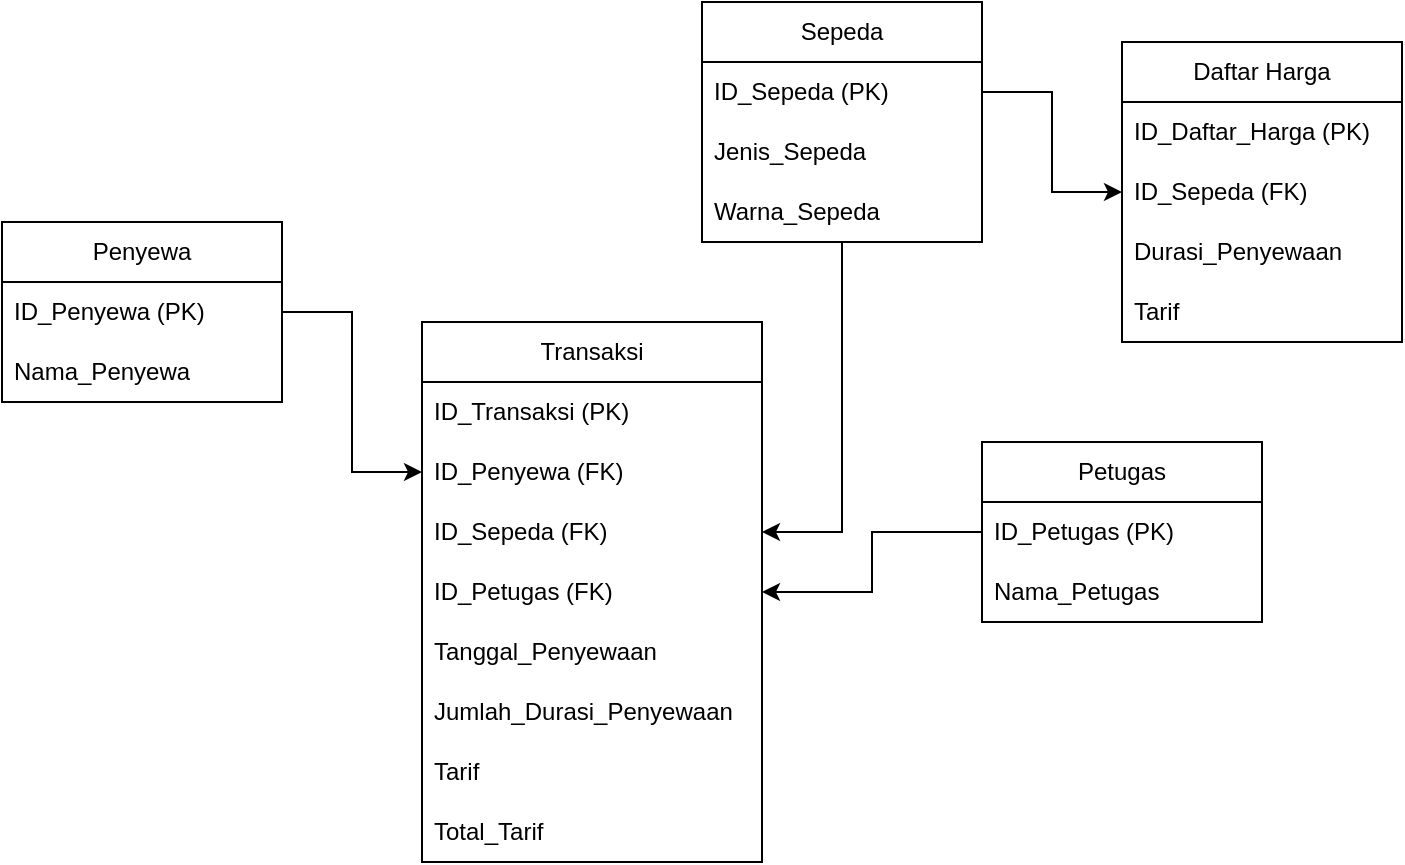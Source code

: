 <mxfile version="21.2.8" type="device">
  <diagram name="Page-1" id="s7vQZoyZ-9lrZgvD8jJZ">
    <mxGraphModel dx="1098" dy="828" grid="1" gridSize="10" guides="1" tooltips="1" connect="1" arrows="1" fold="1" page="1" pageScale="1" pageWidth="850" pageHeight="1100" math="0" shadow="0">
      <root>
        <mxCell id="0" />
        <mxCell id="1" parent="0" />
        <mxCell id="MNZOhGFVjN7HRi8V5kxf-2" value="Penyewa" style="swimlane;fontStyle=0;childLayout=stackLayout;horizontal=1;startSize=30;horizontalStack=0;resizeParent=1;resizeParentMax=0;resizeLast=0;collapsible=1;marginBottom=0;whiteSpace=wrap;html=1;" vertex="1" parent="1">
          <mxGeometry x="30" y="220" width="140" height="90" as="geometry" />
        </mxCell>
        <mxCell id="MNZOhGFVjN7HRi8V5kxf-3" value="ID_Penyewa (PK)" style="text;strokeColor=none;fillColor=none;align=left;verticalAlign=middle;spacingLeft=4;spacingRight=4;overflow=hidden;points=[[0,0.5],[1,0.5]];portConstraint=eastwest;rotatable=0;whiteSpace=wrap;html=1;" vertex="1" parent="MNZOhGFVjN7HRi8V5kxf-2">
          <mxGeometry y="30" width="140" height="30" as="geometry" />
        </mxCell>
        <mxCell id="MNZOhGFVjN7HRi8V5kxf-4" value="Nama_Penyewa" style="text;strokeColor=none;fillColor=none;align=left;verticalAlign=middle;spacingLeft=4;spacingRight=4;overflow=hidden;points=[[0,0.5],[1,0.5]];portConstraint=eastwest;rotatable=0;whiteSpace=wrap;html=1;" vertex="1" parent="MNZOhGFVjN7HRi8V5kxf-2">
          <mxGeometry y="60" width="140" height="30" as="geometry" />
        </mxCell>
        <mxCell id="MNZOhGFVjN7HRi8V5kxf-36" style="edgeStyle=orthogonalEdgeStyle;rounded=0;orthogonalLoop=1;jettySize=auto;html=1;entryX=1;entryY=0.5;entryDx=0;entryDy=0;" edge="1" parent="1" source="MNZOhGFVjN7HRi8V5kxf-6" target="MNZOhGFVjN7HRi8V5kxf-21">
          <mxGeometry relative="1" as="geometry" />
        </mxCell>
        <mxCell id="MNZOhGFVjN7HRi8V5kxf-6" value="Sepeda" style="swimlane;fontStyle=0;childLayout=stackLayout;horizontal=1;startSize=30;horizontalStack=0;resizeParent=1;resizeParentMax=0;resizeLast=0;collapsible=1;marginBottom=0;whiteSpace=wrap;html=1;" vertex="1" parent="1">
          <mxGeometry x="380" y="110" width="140" height="120" as="geometry" />
        </mxCell>
        <mxCell id="MNZOhGFVjN7HRi8V5kxf-7" value="ID_Sepeda (PK)" style="text;strokeColor=none;fillColor=none;align=left;verticalAlign=middle;spacingLeft=4;spacingRight=4;overflow=hidden;points=[[0,0.5],[1,0.5]];portConstraint=eastwest;rotatable=0;whiteSpace=wrap;html=1;" vertex="1" parent="MNZOhGFVjN7HRi8V5kxf-6">
          <mxGeometry y="30" width="140" height="30" as="geometry" />
        </mxCell>
        <mxCell id="MNZOhGFVjN7HRi8V5kxf-8" value="Jenis_Sepeda" style="text;strokeColor=none;fillColor=none;align=left;verticalAlign=middle;spacingLeft=4;spacingRight=4;overflow=hidden;points=[[0,0.5],[1,0.5]];portConstraint=eastwest;rotatable=0;whiteSpace=wrap;html=1;" vertex="1" parent="MNZOhGFVjN7HRi8V5kxf-6">
          <mxGeometry y="60" width="140" height="30" as="geometry" />
        </mxCell>
        <mxCell id="MNZOhGFVjN7HRi8V5kxf-9" value="Warna_Sepeda" style="text;strokeColor=none;fillColor=none;align=left;verticalAlign=middle;spacingLeft=4;spacingRight=4;overflow=hidden;points=[[0,0.5],[1,0.5]];portConstraint=eastwest;rotatable=0;whiteSpace=wrap;html=1;" vertex="1" parent="MNZOhGFVjN7HRi8V5kxf-6">
          <mxGeometry y="90" width="140" height="30" as="geometry" />
        </mxCell>
        <mxCell id="MNZOhGFVjN7HRi8V5kxf-12" value="Petugas" style="swimlane;fontStyle=0;childLayout=stackLayout;horizontal=1;startSize=30;horizontalStack=0;resizeParent=1;resizeParentMax=0;resizeLast=0;collapsible=1;marginBottom=0;whiteSpace=wrap;html=1;" vertex="1" parent="1">
          <mxGeometry x="520" y="330" width="140" height="90" as="geometry" />
        </mxCell>
        <mxCell id="MNZOhGFVjN7HRi8V5kxf-13" value="ID_Petugas (PK)" style="text;strokeColor=none;fillColor=none;align=left;verticalAlign=middle;spacingLeft=4;spacingRight=4;overflow=hidden;points=[[0,0.5],[1,0.5]];portConstraint=eastwest;rotatable=0;whiteSpace=wrap;html=1;" vertex="1" parent="MNZOhGFVjN7HRi8V5kxf-12">
          <mxGeometry y="30" width="140" height="30" as="geometry" />
        </mxCell>
        <mxCell id="MNZOhGFVjN7HRi8V5kxf-14" value="Nama_Petugas" style="text;strokeColor=none;fillColor=none;align=left;verticalAlign=middle;spacingLeft=4;spacingRight=4;overflow=hidden;points=[[0,0.5],[1,0.5]];portConstraint=eastwest;rotatable=0;whiteSpace=wrap;html=1;" vertex="1" parent="MNZOhGFVjN7HRi8V5kxf-12">
          <mxGeometry y="60" width="140" height="30" as="geometry" />
        </mxCell>
        <mxCell id="MNZOhGFVjN7HRi8V5kxf-15" value="Transaksi" style="swimlane;fontStyle=0;childLayout=stackLayout;horizontal=1;startSize=30;horizontalStack=0;resizeParent=1;resizeParentMax=0;resizeLast=0;collapsible=1;marginBottom=0;whiteSpace=wrap;html=1;" vertex="1" parent="1">
          <mxGeometry x="240" y="270" width="170" height="270" as="geometry" />
        </mxCell>
        <mxCell id="MNZOhGFVjN7HRi8V5kxf-16" value="ID_Transaksi (PK)" style="text;strokeColor=none;fillColor=none;align=left;verticalAlign=middle;spacingLeft=4;spacingRight=4;overflow=hidden;points=[[0,0.5],[1,0.5]];portConstraint=eastwest;rotatable=0;whiteSpace=wrap;html=1;" vertex="1" parent="MNZOhGFVjN7HRi8V5kxf-15">
          <mxGeometry y="30" width="170" height="30" as="geometry" />
        </mxCell>
        <mxCell id="MNZOhGFVjN7HRi8V5kxf-20" value="ID_Penyewa (FK)" style="text;strokeColor=none;fillColor=none;align=left;verticalAlign=middle;spacingLeft=4;spacingRight=4;overflow=hidden;points=[[0,0.5],[1,0.5]];portConstraint=eastwest;rotatable=0;whiteSpace=wrap;html=1;" vertex="1" parent="MNZOhGFVjN7HRi8V5kxf-15">
          <mxGeometry y="60" width="170" height="30" as="geometry" />
        </mxCell>
        <mxCell id="MNZOhGFVjN7HRi8V5kxf-21" value="ID_Sepeda (FK)" style="text;strokeColor=none;fillColor=none;align=left;verticalAlign=middle;spacingLeft=4;spacingRight=4;overflow=hidden;points=[[0,0.5],[1,0.5]];portConstraint=eastwest;rotatable=0;whiteSpace=wrap;html=1;" vertex="1" parent="MNZOhGFVjN7HRi8V5kxf-15">
          <mxGeometry y="90" width="170" height="30" as="geometry" />
        </mxCell>
        <mxCell id="MNZOhGFVjN7HRi8V5kxf-22" value="ID_Petugas (FK)" style="text;strokeColor=none;fillColor=none;align=left;verticalAlign=middle;spacingLeft=4;spacingRight=4;overflow=hidden;points=[[0,0.5],[1,0.5]];portConstraint=eastwest;rotatable=0;whiteSpace=wrap;html=1;" vertex="1" parent="MNZOhGFVjN7HRi8V5kxf-15">
          <mxGeometry y="120" width="170" height="30" as="geometry" />
        </mxCell>
        <mxCell id="MNZOhGFVjN7HRi8V5kxf-18" value="Tanggal_Penyewaan" style="text;strokeColor=none;fillColor=none;align=left;verticalAlign=middle;spacingLeft=4;spacingRight=4;overflow=hidden;points=[[0,0.5],[1,0.5]];portConstraint=eastwest;rotatable=0;whiteSpace=wrap;html=1;" vertex="1" parent="MNZOhGFVjN7HRi8V5kxf-15">
          <mxGeometry y="150" width="170" height="30" as="geometry" />
        </mxCell>
        <mxCell id="MNZOhGFVjN7HRi8V5kxf-17" value="Jumlah_Durasi_Penyewaan" style="text;strokeColor=none;fillColor=none;align=left;verticalAlign=middle;spacingLeft=4;spacingRight=4;overflow=hidden;points=[[0,0.5],[1,0.5]];portConstraint=eastwest;rotatable=0;whiteSpace=wrap;html=1;" vertex="1" parent="MNZOhGFVjN7HRi8V5kxf-15">
          <mxGeometry y="180" width="170" height="30" as="geometry" />
        </mxCell>
        <mxCell id="MNZOhGFVjN7HRi8V5kxf-23" value="Tarif" style="text;strokeColor=none;fillColor=none;align=left;verticalAlign=middle;spacingLeft=4;spacingRight=4;overflow=hidden;points=[[0,0.5],[1,0.5]];portConstraint=eastwest;rotatable=0;whiteSpace=wrap;html=1;" vertex="1" parent="MNZOhGFVjN7HRi8V5kxf-15">
          <mxGeometry y="210" width="170" height="30" as="geometry" />
        </mxCell>
        <mxCell id="MNZOhGFVjN7HRi8V5kxf-24" value="Total_Tarif" style="text;strokeColor=none;fillColor=none;align=left;verticalAlign=middle;spacingLeft=4;spacingRight=4;overflow=hidden;points=[[0,0.5],[1,0.5]];portConstraint=eastwest;rotatable=0;whiteSpace=wrap;html=1;" vertex="1" parent="MNZOhGFVjN7HRi8V5kxf-15">
          <mxGeometry y="240" width="170" height="30" as="geometry" />
        </mxCell>
        <mxCell id="MNZOhGFVjN7HRi8V5kxf-25" value="Daftar Harga" style="swimlane;fontStyle=0;childLayout=stackLayout;horizontal=1;startSize=30;horizontalStack=0;resizeParent=1;resizeParentMax=0;resizeLast=0;collapsible=1;marginBottom=0;whiteSpace=wrap;html=1;" vertex="1" parent="1">
          <mxGeometry x="590" y="130" width="140" height="150" as="geometry" />
        </mxCell>
        <mxCell id="MNZOhGFVjN7HRi8V5kxf-26" value="ID_Daftar_Harga (PK)" style="text;strokeColor=none;fillColor=none;align=left;verticalAlign=middle;spacingLeft=4;spacingRight=4;overflow=hidden;points=[[0,0.5],[1,0.5]];portConstraint=eastwest;rotatable=0;whiteSpace=wrap;html=1;" vertex="1" parent="MNZOhGFVjN7HRi8V5kxf-25">
          <mxGeometry y="30" width="140" height="30" as="geometry" />
        </mxCell>
        <mxCell id="MNZOhGFVjN7HRi8V5kxf-33" value="ID_Sepeda (FK)" style="text;strokeColor=none;fillColor=none;align=left;verticalAlign=middle;spacingLeft=4;spacingRight=4;overflow=hidden;points=[[0,0.5],[1,0.5]];portConstraint=eastwest;rotatable=0;whiteSpace=wrap;html=1;" vertex="1" parent="MNZOhGFVjN7HRi8V5kxf-25">
          <mxGeometry y="60" width="140" height="30" as="geometry" />
        </mxCell>
        <mxCell id="MNZOhGFVjN7HRi8V5kxf-27" value="Durasi_Penyewaan" style="text;strokeColor=none;fillColor=none;align=left;verticalAlign=middle;spacingLeft=4;spacingRight=4;overflow=hidden;points=[[0,0.5],[1,0.5]];portConstraint=eastwest;rotatable=0;whiteSpace=wrap;html=1;" vertex="1" parent="MNZOhGFVjN7HRi8V5kxf-25">
          <mxGeometry y="90" width="140" height="30" as="geometry" />
        </mxCell>
        <mxCell id="MNZOhGFVjN7HRi8V5kxf-28" value="Tarif" style="text;strokeColor=none;fillColor=none;align=left;verticalAlign=middle;spacingLeft=4;spacingRight=4;overflow=hidden;points=[[0,0.5],[1,0.5]];portConstraint=eastwest;rotatable=0;whiteSpace=wrap;html=1;" vertex="1" parent="MNZOhGFVjN7HRi8V5kxf-25">
          <mxGeometry y="120" width="140" height="30" as="geometry" />
        </mxCell>
        <mxCell id="MNZOhGFVjN7HRi8V5kxf-37" style="edgeStyle=orthogonalEdgeStyle;rounded=0;orthogonalLoop=1;jettySize=auto;html=1;entryX=1;entryY=0.5;entryDx=0;entryDy=0;" edge="1" parent="1" source="MNZOhGFVjN7HRi8V5kxf-13" target="MNZOhGFVjN7HRi8V5kxf-22">
          <mxGeometry relative="1" as="geometry" />
        </mxCell>
        <mxCell id="MNZOhGFVjN7HRi8V5kxf-39" style="edgeStyle=orthogonalEdgeStyle;rounded=0;orthogonalLoop=1;jettySize=auto;html=1;entryX=0;entryY=0.5;entryDx=0;entryDy=0;" edge="1" parent="1" source="MNZOhGFVjN7HRi8V5kxf-7" target="MNZOhGFVjN7HRi8V5kxf-33">
          <mxGeometry relative="1" as="geometry" />
        </mxCell>
        <mxCell id="MNZOhGFVjN7HRi8V5kxf-40" style="edgeStyle=orthogonalEdgeStyle;rounded=0;orthogonalLoop=1;jettySize=auto;html=1;entryX=0;entryY=0.5;entryDx=0;entryDy=0;" edge="1" parent="1" source="MNZOhGFVjN7HRi8V5kxf-3" target="MNZOhGFVjN7HRi8V5kxf-20">
          <mxGeometry relative="1" as="geometry" />
        </mxCell>
      </root>
    </mxGraphModel>
  </diagram>
</mxfile>
